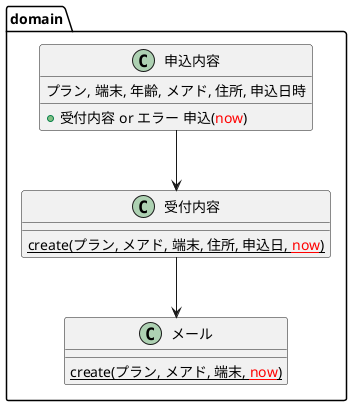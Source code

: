 @startuml

package domain {
  class 申込内容 {
    プラン, 端末, 年齢, メアド, 住所, 申込日時
    + 受付内容 or エラー 申込(<font color=red>now</font>)
  }

  class 受付内容 {
    {static} create(プラン, メアド, 端末, 住所, 申込日, <font color=red>now</font>)
  }

  受付内容 --> メール

  class メール {
    {static} create(プラン, メアド, 端末, <font color=red>now</font>)
  }

  申込内容 -d-> 受付内容
}

@enduml

